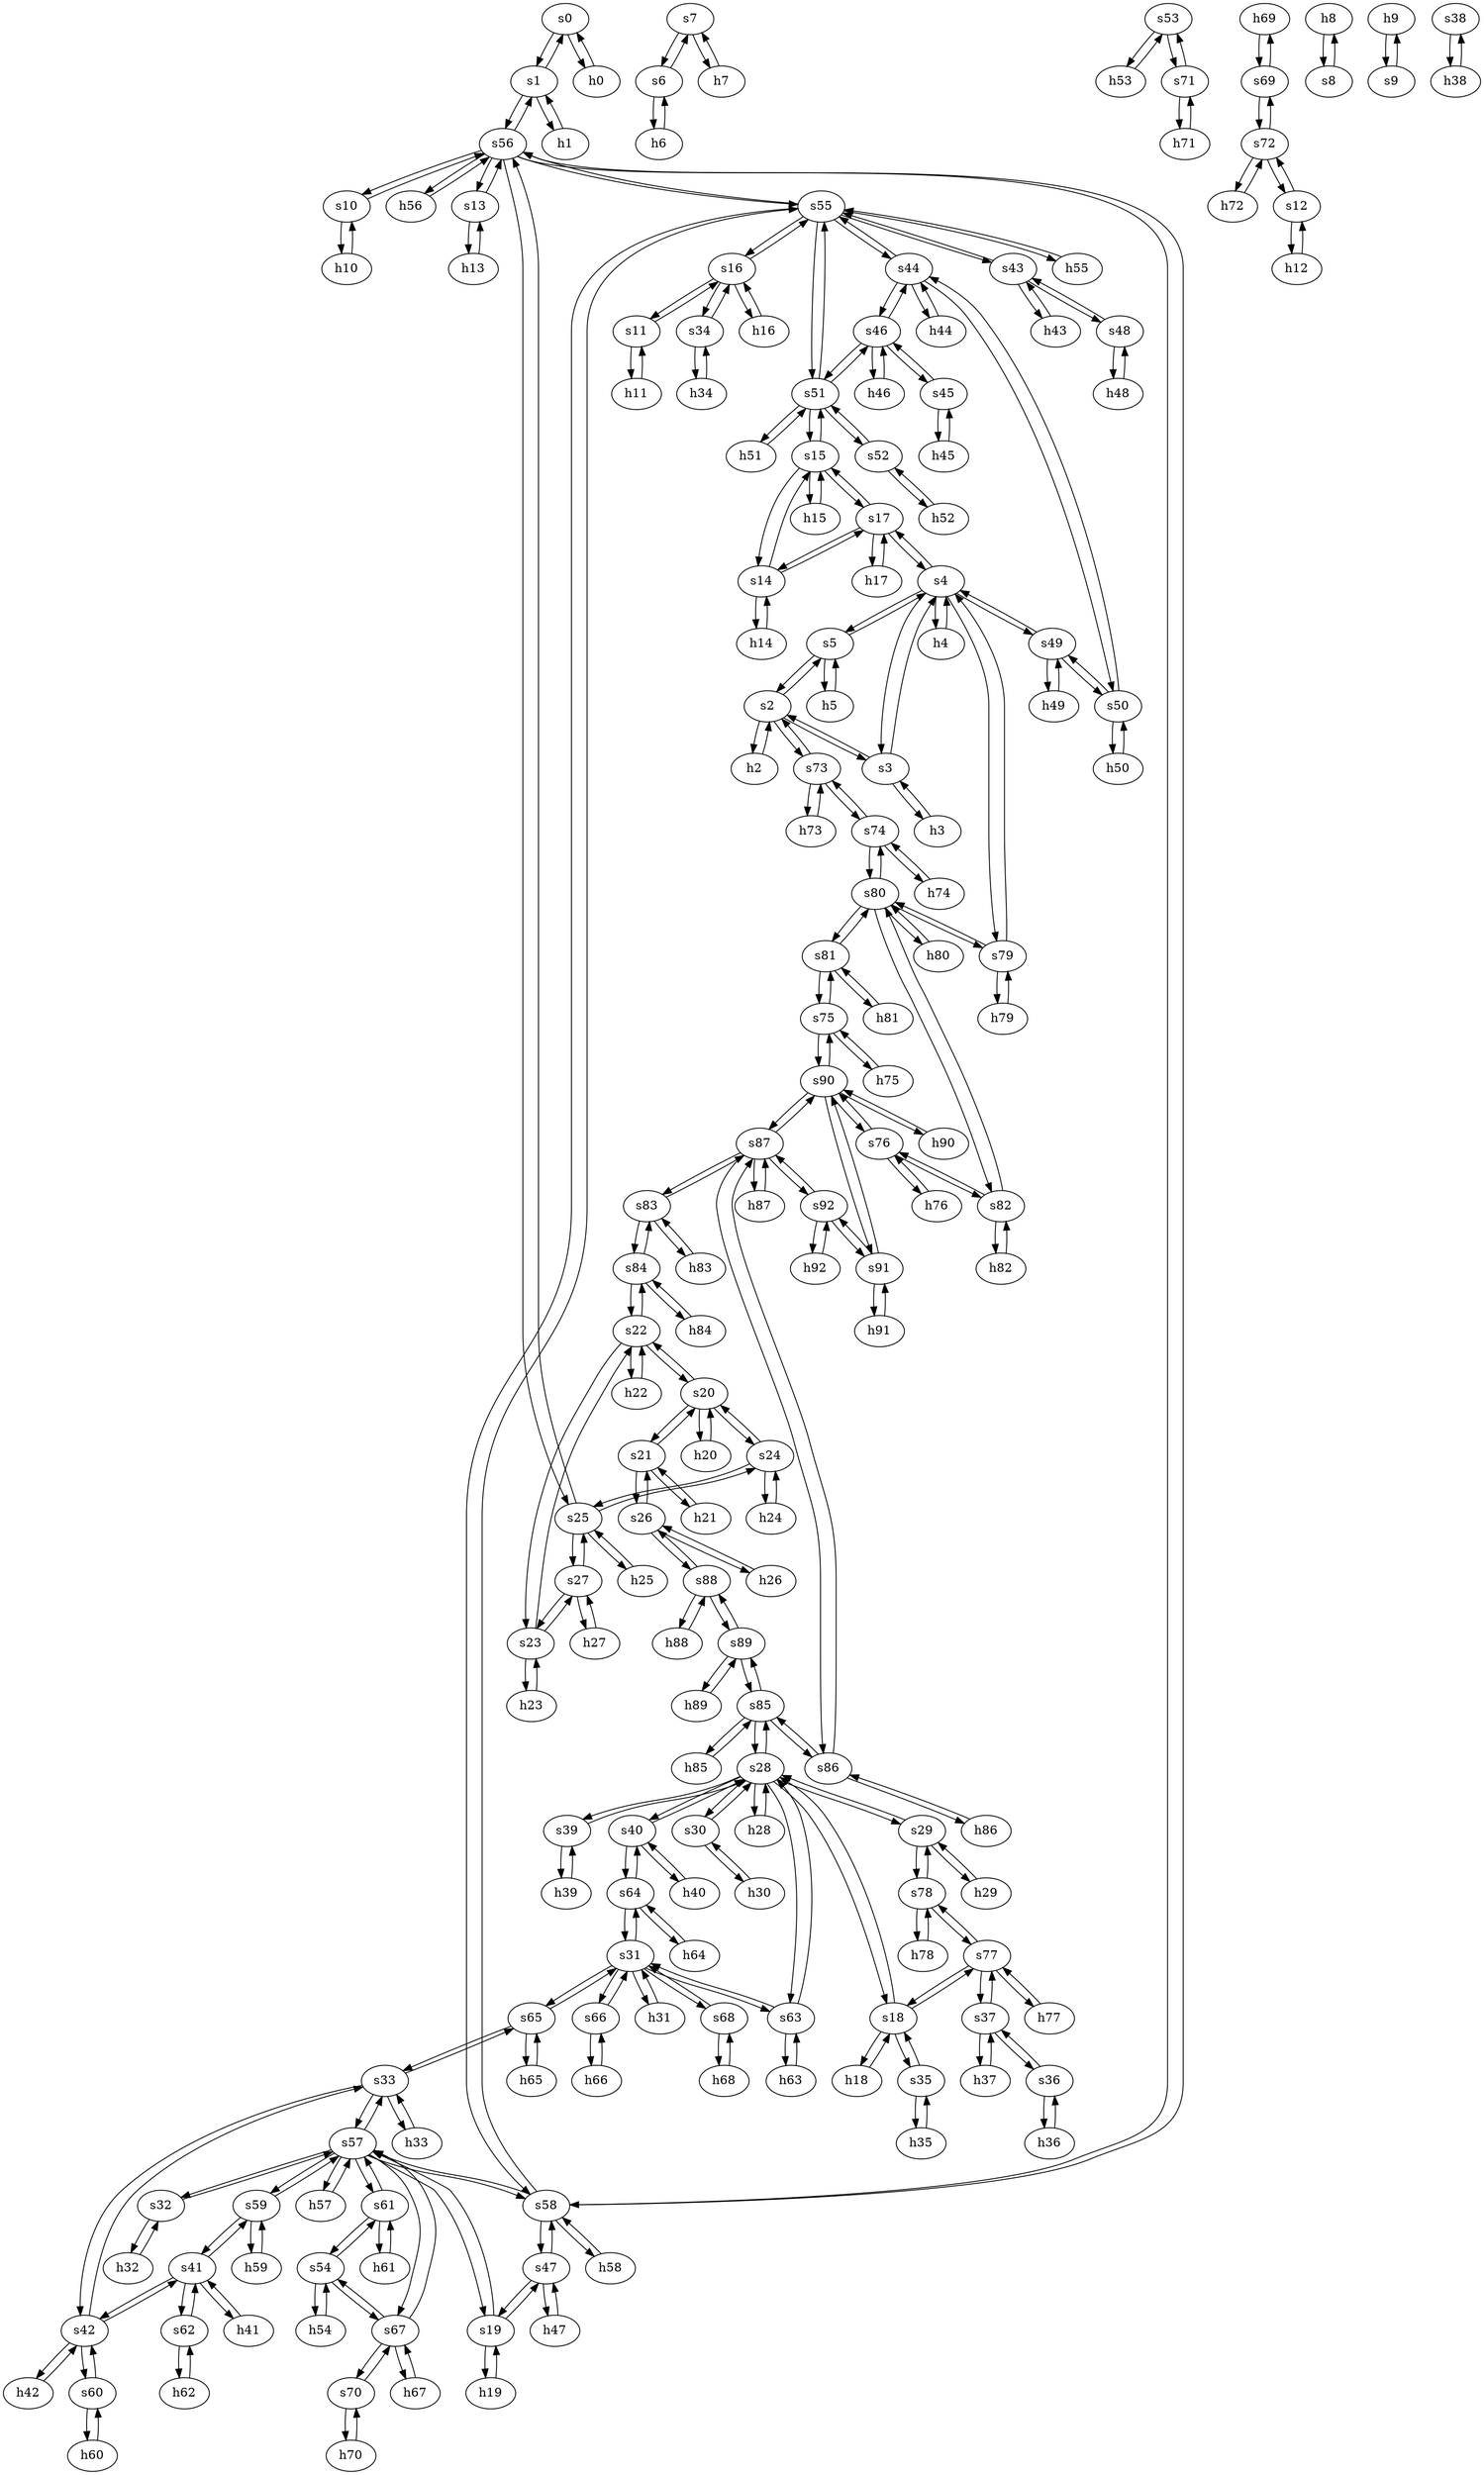 strict digraph "OTEGlobe " {
	s0	 [id=0,
		type=switch];
	s1	 [id=1,
		type=switch];
	s0 -> s1	 [capacity="1Gbps",
		cost=1,
		dst_port=2,
		src_port=2];
	h0	 [ip="111.0.0.0",
		mac="00:00:00:00:0:0",
		type=host];
	s0 -> h0	 [capacity="1Gbps",
		cost=1,
		dst_port=1,
		src_port=1];
	s7	 [id=7,
		type=switch];
	s6	 [id=6,
		type=switch];
	s7 -> s6	 [capacity="1Gbps",
		cost=1,
		dst_port=2,
		src_port=2];
	h7	 [ip="111.0.7.7",
		mac="00:00:00:00:7:7",
		type=host];
	s7 -> h7	 [capacity="1Gbps",
		cost=1,
		dst_port=1,
		src_port=1];
	h20	 [ip="111.0.20.20",
		mac="00:00:00:00:20:20",
		type=host];
	s20	 [id=20,
		type=switch];
	h20 -> s20	 [capacity="1Gbps",
		cost=1,
		dst_port=1,
		src_port=1];
	h47	 [ip="111.0.47.47",
		mac="00:00:00:00:47:47",
		type=host];
	s47	 [id=47,
		type=switch];
	h47 -> s47	 [capacity="1Gbps",
		cost=1,
		dst_port=1,
		src_port=1];
	h46	 [ip="111.0.46.46",
		mac="00:00:00:00:46:46",
		type=host];
	s46	 [id=46,
		type=switch];
	h46 -> s46	 [capacity="1Gbps",
		cost=1,
		dst_port=1,
		src_port=1];
	h45	 [ip="111.0.45.45",
		mac="00:00:00:00:45:45",
		type=host];
	s45	 [id=45,
		type=switch];
	h45 -> s45	 [capacity="1Gbps",
		cost=1,
		dst_port=1,
		src_port=1];
	h44	 [ip="111.0.44.44",
		mac="00:00:00:00:44:44",
		type=host];
	s44	 [id=44,
		type=switch];
	h44 -> s44	 [capacity="1Gbps",
		cost=1,
		dst_port=1,
		src_port=1];
	h43	 [ip="111.0.43.43",
		mac="00:00:00:00:43:43",
		type=host];
	s43	 [id=43,
		type=switch];
	h43 -> s43	 [capacity="1Gbps",
		cost=1,
		dst_port=1,
		src_port=1];
	s5	 [id=5,
		type=switch];
	h5	 [ip="111.0.5.5",
		mac="00:00:00:00:5:5",
		type=host];
	s5 -> h5	 [capacity="1Gbps",
		cost=1,
		dst_port=1,
		src_port=1];
	s2	 [id=2,
		type=switch];
	s5 -> s2	 [capacity="1Gbps",
		cost=1,
		dst_port=4,
		src_port=2];
	s4	 [id=4,
		type=switch];
	s5 -> s4	 [capacity="1Gbps",
		cost=1,
		dst_port=5,
		src_port=3];
	h41	 [ip="111.0.41.41",
		mac="00:00:00:00:41:41",
		type=host];
	s41	 [id=41,
		type=switch];
	h41 -> s41	 [capacity="1Gbps",
		cost=1,
		dst_port=1,
		src_port=1];
	h40	 [ip="111.0.40.40",
		mac="00:00:00:00:40:40",
		type=host];
	s40	 [id=40,
		type=switch];
	h40 -> s40	 [capacity="1Gbps",
		cost=1,
		dst_port=1,
		src_port=1];
	s49	 [id=49,
		type=switch];
	s4 -> s49	 [capacity="1Gbps",
		cost=1,
		dst_port=2,
		src_port=3];
	s4 -> s5	 [capacity="1Gbps",
		cost=1,
		dst_port=3,
		src_port=5];
	s17	 [id=17,
		type=switch];
	s4 -> s17	 [capacity="1Gbps",
		cost=1,
		dst_port=2,
		src_port=6];
	h4	 [ip="111.0.4.4",
		mac="00:00:00:00:4:4",
		type=host];
	s4 -> h4	 [capacity="1Gbps",
		cost=1,
		dst_port=1,
		src_port=1];
	s79	 [id=79,
		type=switch];
	s4 -> s79	 [capacity="1Gbps",
		cost=1,
		dst_port=2,
		src_port=4];
	s3	 [id=3,
		type=switch];
	s4 -> s3	 [capacity="1Gbps",
		cost=1,
		dst_port=3,
		src_port=2];
	h49	 [ip="111.0.49.49",
		mac="00:00:00:00:49:49",
		type=host];
	h49 -> s49	 [capacity="1Gbps",
		cost=1,
		dst_port=1,
		src_port=1];
	h48	 [ip="111.0.48.48",
		mac="00:00:00:00:48:48",
		type=host];
	s48	 [id=48,
		type=switch];
	h48 -> s48	 [capacity="1Gbps",
		cost=1,
		dst_port=1,
		src_port=1];
	s57	 [id=57,
		type=switch];
	s32	 [id=32,
		type=switch];
	s57 -> s32	 [capacity="1Gbps",
		cost=1,
		dst_port=2,
		src_port=3];
	s59	 [id=59,
		type=switch];
	s57 -> s59	 [capacity="1Gbps",
		cost=1,
		dst_port=3,
		src_port=7];
	h57	 [ip="111.0.57.57",
		mac="00:00:00:00:57:57",
		type=host];
	s57 -> h57	 [capacity="1Gbps",
		cost=1,
		dst_port=1,
		src_port=1];
	s33	 [id=33,
		type=switch];
	s57 -> s33	 [capacity="1Gbps",
		cost=1,
		dst_port=4,
		src_port=4];
	s61	 [id=61,
		type=switch];
	s57 -> s61	 [capacity="1Gbps",
		cost=1,
		dst_port=3,
		src_port=8];
	s67	 [id=67,
		type=switch];
	s57 -> s67	 [capacity="1Gbps",
		cost=1,
		dst_port=3,
		src_port=5];
	s19	 [id=19,
		type=switch];
	s57 -> s19	 [capacity="1Gbps",
		cost=1,
		dst_port=2,
		src_port=2];
	s58	 [id=58,
		type=switch];
	s57 -> s58	 [capacity="1Gbps",
		cost=1,
		dst_port=6,
		src_port=6];
	s56	 [id=56,
		type=switch];
	h56	 [ip="111.0.56.56",
		mac="00:00:00:00:56:56",
		type=host];
	s56 -> h56	 [capacity="1Gbps",
		cost=1,
		dst_port=1,
		src_port=1];
	s10	 [id=10,
		type=switch];
	s56 -> s10	 [capacity="1Gbps",
		cost=1,
		dst_port=2,
		src_port=3];
	s56 -> s1	 [capacity="1Gbps",
		cost=1,
		dst_port=3,
		src_port=2];
	s25	 [id=25,
		type=switch];
	s56 -> s25	 [capacity="1Gbps",
		cost=1,
		dst_port=4,
		src_port=6];
	s13	 [id=13,
		type=switch];
	s56 -> s13	 [capacity="1Gbps",
		cost=1,
		dst_port=2,
		src_port=4];
	s56 -> s58	 [capacity="1Gbps",
		cost=1,
		dst_port=5,
		src_port=8];
	s55	 [id=55,
		type=switch];
	s56 -> s55	 [capacity="1Gbps",
		cost=1,
		dst_port=6,
		src_port=7];
	h55	 [ip="111.0.55.55",
		mac="00:00:00:00:55:55",
		type=host];
	s55 -> h55	 [capacity="1Gbps",
		cost=1,
		dst_port=1,
		src_port=1];
	s16	 [id=16,
		type=switch];
	s55 -> s16	 [capacity="1Gbps",
		cost=1,
		dst_port=4,
		src_port=2];
	s55 -> s43	 [capacity="1Gbps",
		cost=1,
		dst_port=3,
		src_port=3];
	s55 -> s44	 [capacity="1Gbps",
		cost=1,
		dst_port=4,
		src_port=4];
	s55 -> s56	 [capacity="1Gbps",
		cost=1,
		dst_port=7,
		src_port=6];
	s55 -> s58	 [capacity="1Gbps",
		cost=1,
		dst_port=4,
		src_port=7];
	s51	 [id=51,
		type=switch];
	s55 -> s51	 [capacity="1Gbps",
		cost=1,
		dst_port=4,
		src_port=5];
	s54	 [id=54,
		type=switch];
	s54 -> s61	 [capacity="1Gbps",
		cost=1,
		dst_port=2,
		src_port=3];
	s54 -> s67	 [capacity="1Gbps",
		cost=1,
		dst_port=2,
		src_port=2];
	h54	 [ip="111.0.54.54",
		mac="00:00:00:00:54:54",
		type=host];
	s54 -> h54	 [capacity="1Gbps",
		cost=1,
		dst_port=1,
		src_port=1];
	s53	 [id=53,
		type=switch];
	h53	 [ip="111.0.53.53",
		mac="00:00:00:00:53:53",
		type=host];
	s53 -> h53	 [capacity="1Gbps",
		cost=1,
		dst_port=1,
		src_port=1];
	s71	 [id=71,
		type=switch];
	s53 -> s71	 [capacity="1Gbps",
		cost=1,
		dst_port=2,
		src_port=2];
	s52	 [id=52,
		type=switch];
	h52	 [ip="111.0.52.52",
		mac="00:00:00:00:52:52",
		type=host];
	s52 -> h52	 [capacity="1Gbps",
		cost=1,
		dst_port=1,
		src_port=1];
	s52 -> s51	 [capacity="1Gbps",
		cost=1,
		dst_port=5,
		src_port=2];
	h51	 [ip="111.0.51.51",
		mac="00:00:00:00:51:51",
		type=host];
	s51 -> h51	 [capacity="1Gbps",
		cost=1,
		dst_port=1,
		src_port=1];
	s51 -> s52	 [capacity="1Gbps",
		cost=1,
		dst_port=2,
		src_port=5];
	s51 -> s46	 [capacity="1Gbps",
		cost=1,
		dst_port=4,
		src_port=3];
	s15	 [id=15,
		type=switch];
	s51 -> s15	 [capacity="1Gbps",
		cost=1,
		dst_port=4,
		src_port=2];
	s51 -> s55	 [capacity="1Gbps",
		cost=1,
		dst_port=5,
		src_port=4];
	s50	 [id=50,
		type=switch];
	s50 -> s49	 [capacity="1Gbps",
		cost=1,
		dst_port=3,
		src_port=3];
	s50 -> s44	 [capacity="1Gbps",
		cost=1,
		dst_port=2,
		src_port=2];
	h50	 [ip="111.0.50.50",
		mac="00:00:00:00:50:50",
		type=host];
	s50 -> h50	 [capacity="1Gbps",
		cost=1,
		dst_port=1,
		src_port=1];
	s59 -> s41	 [capacity="1Gbps",
		cost=1,
		dst_port=3,
		src_port=2];
	s59 -> s57	 [capacity="1Gbps",
		cost=1,
		dst_port=7,
		src_port=3];
	h59	 [ip="111.0.59.59",
		mac="00:00:00:00:59:59",
		type=host];
	s59 -> h59	 [capacity="1Gbps",
		cost=1,
		dst_port=1,
		src_port=1];
	h58	 [ip="111.0.58.58",
		mac="00:00:00:00:58:58",
		type=host];
	s58 -> h58	 [capacity="1Gbps",
		cost=1,
		dst_port=1,
		src_port=1];
	s58 -> s47	 [capacity="1Gbps",
		cost=1,
		dst_port=5,
		src_port=3];
	s58 -> s57	 [capacity="1Gbps",
		cost=1,
		dst_port=6,
		src_port=6];
	s58 -> s56	 [capacity="1Gbps",
		cost=1,
		dst_port=8,
		src_port=5];
	s58 -> s55	 [capacity="1Gbps",
		cost=1,
		dst_port=7,
		src_port=4];
	h54 -> s54	 [capacity="1Gbps",
		cost=1,
		dst_port=1,
		src_port=1];
	h55 -> s55	 [capacity="1Gbps",
		cost=1,
		dst_port=1,
		src_port=1];
	h56 -> s56	 [capacity="1Gbps",
		cost=1,
		dst_port=1,
		src_port=1];
	h57 -> s57	 [capacity="1Gbps",
		cost=1,
		dst_port=1,
		src_port=1];
	h50 -> s50	 [capacity="1Gbps",
		cost=1,
		dst_port=1,
		src_port=1];
	h51 -> s51	 [capacity="1Gbps",
		cost=1,
		dst_port=1,
		src_port=1];
	h52 -> s52	 [capacity="1Gbps",
		cost=1,
		dst_port=1,
		src_port=1];
	h53 -> s53	 [capacity="1Gbps",
		cost=1,
		dst_port=1,
		src_port=1];
	h58 -> s58	 [capacity="1Gbps",
		cost=1,
		dst_port=1,
		src_port=1];
	h59 -> s59	 [capacity="1Gbps",
		cost=1,
		dst_port=1,
		src_port=1];
	s44 -> h44	 [capacity="1Gbps",
		cost=1,
		dst_port=1,
		src_port=1];
	s44 -> s50	 [capacity="1Gbps",
		cost=1,
		dst_port=2,
		src_port=2];
	s44 -> s46	 [capacity="1Gbps",
		cost=1,
		dst_port=2,
		src_port=3];
	s44 -> s55	 [capacity="1Gbps",
		cost=1,
		dst_port=4,
		src_port=4];
	h24	 [ip="111.0.24.24",
		mac="00:00:00:00:24:24",
		type=host];
	s24	 [id=24,
		type=switch];
	h24 -> s24	 [capacity="1Gbps",
		cost=1,
		dst_port=1,
		src_port=1];
	s46 -> s45	 [capacity="1Gbps",
		cost=1,
		dst_port=2,
		src_port=3];
	s46 -> h46	 [capacity="1Gbps",
		cost=1,
		dst_port=1,
		src_port=1];
	s46 -> s44	 [capacity="1Gbps",
		cost=1,
		dst_port=3,
		src_port=2];
	s46 -> s51	 [capacity="1Gbps",
		cost=1,
		dst_port=3,
		src_port=4];
	s47 -> h47	 [capacity="1Gbps",
		cost=1,
		dst_port=1,
		src_port=1];
	s47 -> s19	 [capacity="1Gbps",
		cost=1,
		dst_port=4,
		src_port=3];
	s47 -> s58	 [capacity="1Gbps",
		cost=1,
		dst_port=3,
		src_port=5];
	s40 -> h40	 [capacity="1Gbps",
		cost=1,
		dst_port=1,
		src_port=1];
	s28	 [id=28,
		type=switch];
	s40 -> s28	 [capacity="1Gbps",
		cost=1,
		dst_port=4,
		src_port=2];
	s64	 [id=64,
		type=switch];
	s40 -> s64	 [capacity="1Gbps",
		cost=1,
		dst_port=3,
		src_port=3];
	s42	 [id=42,
		type=switch];
	s41 -> s42	 [capacity="1Gbps",
		cost=1,
		dst_port=3,
		src_port=2];
	s41 -> s59	 [capacity="1Gbps",
		cost=1,
		dst_port=2,
		src_port=3];
	s62	 [id=62,
		type=switch];
	s41 -> s62	 [capacity="1Gbps",
		cost=1,
		dst_port=2,
		src_port=4];
	s41 -> h41	 [capacity="1Gbps",
		cost=1,
		dst_port=1,
		src_port=1];
	s60	 [id=60,
		type=switch];
	s42 -> s60	 [capacity="1Gbps",
		cost=1,
		dst_port=2,
		src_port=4];
	s42 -> s41	 [capacity="1Gbps",
		cost=1,
		dst_port=2,
		src_port=3];
	s42 -> s33	 [capacity="1Gbps",
		cost=1,
		dst_port=3,
		src_port=2];
	h42	 [ip="111.0.42.42",
		mac="00:00:00:00:42:42",
		type=host];
	s42 -> h42	 [capacity="1Gbps",
		cost=1,
		dst_port=1,
		src_port=1];
	s43 -> h43	 [capacity="1Gbps",
		cost=1,
		dst_port=1,
		src_port=1];
	s43 -> s48	 [capacity="1Gbps",
		cost=1,
		dst_port=2,
		src_port=2];
	s43 -> s55	 [capacity="1Gbps",
		cost=1,
		dst_port=3,
		src_port=3];
	s48 -> s43	 [capacity="1Gbps",
		cost=1,
		dst_port=2,
		src_port=2];
	s48 -> h48	 [capacity="1Gbps",
		cost=1,
		dst_port=1,
		src_port=1];
	s49 -> s50	 [capacity="1Gbps",
		cost=1,
		dst_port=3,
		src_port=3];
	s49 -> h49	 [capacity="1Gbps",
		cost=1,
		dst_port=1,
		src_port=1];
	s49 -> s4	 [capacity="1Gbps",
		cost=1,
		dst_port=3,
		src_port=2];
	h42 -> s42	 [capacity="1Gbps",
		cost=1,
		dst_port=1,
		src_port=1];
	h69	 [ip="111.0.69.69",
		mac="00:00:00:00:69:69",
		type=host];
	s69	 [id=69,
		type=switch];
	h69 -> s69	 [capacity="1Gbps",
		cost=1,
		dst_port=1,
		src_port=1];
	h68	 [ip="111.0.68.68",
		mac="00:00:00:00:68:68",
		type=host];
	s68	 [id=68,
		type=switch];
	h68 -> s68	 [capacity="1Gbps",
		cost=1,
		dst_port=1,
		src_port=1];
	h61	 [ip="111.0.61.61",
		mac="00:00:00:00:61:61",
		type=host];
	h61 -> s61	 [capacity="1Gbps",
		cost=1,
		dst_port=1,
		src_port=1];
	h60	 [ip="111.0.60.60",
		mac="00:00:00:00:60:60",
		type=host];
	h60 -> s60	 [capacity="1Gbps",
		cost=1,
		dst_port=1,
		src_port=1];
	h63	 [ip="111.0.63.63",
		mac="00:00:00:00:63:63",
		type=host];
	s63	 [id=63,
		type=switch];
	h63 -> s63	 [capacity="1Gbps",
		cost=1,
		dst_port=1,
		src_port=1];
	h62	 [ip="111.0.62.62",
		mac="00:00:00:00:62:62",
		type=host];
	h62 -> s62	 [capacity="1Gbps",
		cost=1,
		dst_port=1,
		src_port=1];
	h65	 [ip="111.0.65.65",
		mac="00:00:00:00:65:65",
		type=host];
	s65	 [id=65,
		type=switch];
	h65 -> s65	 [capacity="1Gbps",
		cost=1,
		dst_port=1,
		src_port=1];
	h64	 [ip="111.0.64.64",
		mac="00:00:00:00:64:64",
		type=host];
	h64 -> s64	 [capacity="1Gbps",
		cost=1,
		dst_port=1,
		src_port=1];
	h67	 [ip="111.0.67.67",
		mac="00:00:00:00:67:67",
		type=host];
	h67 -> s67	 [capacity="1Gbps",
		cost=1,
		dst_port=1,
		src_port=1];
	h66	 [ip="111.0.66.66",
		mac="00:00:00:00:66:66",
		type=host];
	s66	 [id=66,
		type=switch];
	h66 -> s66	 [capacity="1Gbps",
		cost=1,
		dst_port=1,
		src_port=1];
	s45 -> h45	 [capacity="1Gbps",
		cost=1,
		dst_port=1,
		src_port=1];
	s45 -> s46	 [capacity="1Gbps",
		cost=1,
		dst_port=3,
		src_port=2];
	h79	 [ip="111.0.79.79",
		mac="00:00:00:00:79:79",
		type=host];
	s79 -> h79	 [capacity="1Gbps",
		cost=1,
		dst_port=1,
		src_port=1];
	s80	 [id=80,
		type=switch];
	s79 -> s80	 [capacity="1Gbps",
		cost=1,
		dst_port=3,
		src_port=3];
	s79 -> s4	 [capacity="1Gbps",
		cost=1,
		dst_port=4,
		src_port=2];
	s78	 [id=78,
		type=switch];
	s29	 [id=29,
		type=switch];
	s78 -> s29	 [capacity="1Gbps",
		cost=1,
		dst_port=3,
		src_port=2];
	h78	 [ip="111.0.78.78",
		mac="00:00:00:00:78:78",
		type=host];
	s78 -> h78	 [capacity="1Gbps",
		cost=1,
		dst_port=1,
		src_port=1];
	s77	 [id=77,
		type=switch];
	s78 -> s77	 [capacity="1Gbps",
		cost=1,
		dst_port=4,
		src_port=3];
	h71	 [ip="111.0.71.71",
		mac="00:00:00:00:71:71",
		type=host];
	s71 -> h71	 [capacity="1Gbps",
		cost=1,
		dst_port=1,
		src_port=1];
	s71 -> s53	 [capacity="1Gbps",
		cost=1,
		dst_port=2,
		src_port=2];
	s70	 [id=70,
		type=switch];
	s70 -> s67	 [capacity="1Gbps",
		cost=1,
		dst_port=4,
		src_port=2];
	h70	 [ip="111.0.70.70",
		mac="00:00:00:00:70:70",
		type=host];
	s70 -> h70	 [capacity="1Gbps",
		cost=1,
		dst_port=1,
		src_port=1];
	s73	 [id=73,
		type=switch];
	h73	 [ip="111.0.73.73",
		mac="00:00:00:00:73:73",
		type=host];
	s73 -> h73	 [capacity="1Gbps",
		cost=1,
		dst_port=1,
		src_port=1];
	s73 -> s2	 [capacity="1Gbps",
		cost=1,
		dst_port=2,
		src_port=2];
	s74	 [id=74,
		type=switch];
	s73 -> s74	 [capacity="1Gbps",
		cost=1,
		dst_port=2,
		src_port=3];
	s72	 [id=72,
		type=switch];
	s72 -> s69	 [capacity="1Gbps",
		cost=1,
		dst_port=2,
		src_port=3];
	h72	 [ip="111.0.72.72",
		mac="00:00:00:00:72:72",
		type=host];
	s72 -> h72	 [capacity="1Gbps",
		cost=1,
		dst_port=1,
		src_port=1];
	s12	 [id=12,
		type=switch];
	s72 -> s12	 [capacity="1Gbps",
		cost=1,
		dst_port=2,
		src_port=2];
	s75	 [id=75,
		type=switch];
	s81	 [id=81,
		type=switch];
	s75 -> s81	 [capacity="1Gbps",
		cost=1,
		dst_port=2,
		src_port=2];
	s90	 [id=90,
		type=switch];
	s75 -> s90	 [capacity="1Gbps",
		cost=1,
		dst_port=2,
		src_port=3];
	h75	 [ip="111.0.75.75",
		mac="00:00:00:00:75:75",
		type=host];
	s75 -> h75	 [capacity="1Gbps",
		cost=1,
		dst_port=1,
		src_port=1];
	s74 -> s80	 [capacity="1Gbps",
		cost=1,
		dst_port=2,
		src_port=3];
	s74 -> s73	 [capacity="1Gbps",
		cost=1,
		dst_port=3,
		src_port=2];
	h74	 [ip="111.0.74.74",
		mac="00:00:00:00:74:74",
		type=host];
	s74 -> h74	 [capacity="1Gbps",
		cost=1,
		dst_port=1,
		src_port=1];
	s77 -> s78	 [capacity="1Gbps",
		cost=1,
		dst_port=3,
		src_port=4];
	s37	 [id=37,
		type=switch];
	s77 -> s37	 [capacity="1Gbps",
		cost=1,
		dst_port=3,
		src_port=3];
	s18	 [id=18,
		type=switch];
	s77 -> s18	 [capacity="1Gbps",
		cost=1,
		dst_port=4,
		src_port=2];
	h77	 [ip="111.0.77.77",
		mac="00:00:00:00:77:77",
		type=host];
	s77 -> h77	 [capacity="1Gbps",
		cost=1,
		dst_port=1,
		src_port=1];
	s76	 [id=76,
		type=switch];
	s76 -> s90	 [capacity="1Gbps",
		cost=1,
		dst_port=3,
		src_port=2];
	h76	 [ip="111.0.76.76",
		mac="00:00:00:00:76:76",
		type=host];
	s76 -> h76	 [capacity="1Gbps",
		cost=1,
		dst_port=1,
		src_port=1];
	s82	 [id=82,
		type=switch];
	s76 -> s82	 [capacity="1Gbps",
		cost=1,
		dst_port=2,
		src_port=3];
	h19	 [ip="111.0.19.19",
		mac="00:00:00:00:19:19",
		type=host];
	s19 -> h19	 [capacity="1Gbps",
		cost=1,
		dst_port=1,
		src_port=1];
	s19 -> s47	 [capacity="1Gbps",
		cost=1,
		dst_port=3,
		src_port=4];
	s19 -> s57	 [capacity="1Gbps",
		cost=1,
		dst_port=2,
		src_port=2];
	s35	 [id=35,
		type=switch];
	s18 -> s35	 [capacity="1Gbps",
		cost=1,
		dst_port=2,
		src_port=2];
	s18 -> s28	 [capacity="1Gbps",
		cost=1,
		dst_port=2,
		src_port=3];
	h18	 [ip="111.0.18.18",
		mac="00:00:00:00:18:18",
		type=host];
	s18 -> h18	 [capacity="1Gbps",
		cost=1,
		dst_port=1,
		src_port=1];
	s18 -> s77	 [capacity="1Gbps",
		cost=1,
		dst_port=2,
		src_port=4];
	h13	 [ip="111.0.13.13",
		mac="00:00:00:00:13:13",
		type=host];
	s13 -> h13	 [capacity="1Gbps",
		cost=1,
		dst_port=1,
		src_port=1];
	s13 -> s56	 [capacity="1Gbps",
		cost=1,
		dst_port=4,
		src_port=2];
	s12 -> s72	 [capacity="1Gbps",
		cost=1,
		dst_port=2,
		src_port=2];
	h12	 [ip="111.0.12.12",
		mac="00:00:00:00:12:12",
		type=host];
	s12 -> h12	 [capacity="1Gbps",
		cost=1,
		dst_port=1,
		src_port=1];
	s11	 [id=11,
		type=switch];
	h11	 [ip="111.0.11.11",
		mac="00:00:00:00:11:11",
		type=host];
	s11 -> h11	 [capacity="1Gbps",
		cost=1,
		dst_port=1,
		src_port=1];
	s11 -> s16	 [capacity="1Gbps",
		cost=1,
		dst_port=2,
		src_port=2];
	s10 -> s56	 [capacity="1Gbps",
		cost=1,
		dst_port=3,
		src_port=2];
	h10	 [ip="111.0.10.10",
		mac="00:00:00:00:10:10",
		type=host];
	s10 -> h10	 [capacity="1Gbps",
		cost=1,
		dst_port=1,
		src_port=1];
	h17	 [ip="111.0.17.17",
		mac="00:00:00:00:17:17",
		type=host];
	s17 -> h17	 [capacity="1Gbps",
		cost=1,
		dst_port=1,
		src_port=1];
	s14	 [id=14,
		type=switch];
	s17 -> s14	 [capacity="1Gbps",
		cost=1,
		dst_port=2,
		src_port=3];
	s17 -> s4	 [capacity="1Gbps",
		cost=1,
		dst_port=6,
		src_port=2];
	s17 -> s15	 [capacity="1Gbps",
		cost=1,
		dst_port=3,
		src_port=4];
	s34	 [id=34,
		type=switch];
	s16 -> s34	 [capacity="1Gbps",
		cost=1,
		dst_port=2,
		src_port=3];
	s16 -> s11	 [capacity="1Gbps",
		cost=1,
		dst_port=2,
		src_port=2];
	h16	 [ip="111.0.16.16",
		mac="00:00:00:00:16:16",
		type=host];
	s16 -> h16	 [capacity="1Gbps",
		cost=1,
		dst_port=1,
		src_port=1];
	s16 -> s55	 [capacity="1Gbps",
		cost=1,
		dst_port=2,
		src_port=4];
	h15	 [ip="111.0.15.15",
		mac="00:00:00:00:15:15",
		type=host];
	s15 -> h15	 [capacity="1Gbps",
		cost=1,
		dst_port=1,
		src_port=1];
	s15 -> s17	 [capacity="1Gbps",
		cost=1,
		dst_port=4,
		src_port=3];
	s15 -> s14	 [capacity="1Gbps",
		cost=1,
		dst_port=3,
		src_port=2];
	s15 -> s51	 [capacity="1Gbps",
		cost=1,
		dst_port=2,
		src_port=4];
	s14 -> s17	 [capacity="1Gbps",
		cost=1,
		dst_port=3,
		src_port=2];
	h14	 [ip="111.0.14.14",
		mac="00:00:00:00:14:14",
		type=host];
	s14 -> h14	 [capacity="1Gbps",
		cost=1,
		dst_port=1,
		src_port=1];
	s14 -> s15	 [capacity="1Gbps",
		cost=1,
		dst_port=2,
		src_port=3];
	s92	 [id=92,
		type=switch];
	s87	 [id=87,
		type=switch];
	s92 -> s87	 [capacity="1Gbps",
		cost=1,
		dst_port=5,
		src_port=2];
	s91	 [id=91,
		type=switch];
	s92 -> s91	 [capacity="1Gbps",
		cost=1,
		dst_port=3,
		src_port=3];
	h92	 [ip="111.0.92.92",
		mac="00:00:00:00:92:92",
		type=host];
	s92 -> h92	 [capacity="1Gbps",
		cost=1,
		dst_port=1,
		src_port=1];
	s91 -> s90	 [capacity="1Gbps",
		cost=1,
		dst_port=5,
		src_port=2];
	h91	 [ip="111.0.91.91",
		mac="00:00:00:00:91:91",
		type=host];
	s91 -> h91	 [capacity="1Gbps",
		cost=1,
		dst_port=1,
		src_port=1];
	s91 -> s92	 [capacity="1Gbps",
		cost=1,
		dst_port=3,
		src_port=3];
	h90	 [ip="111.0.90.90",
		mac="00:00:00:00:90:90",
		type=host];
	s90 -> h90	 [capacity="1Gbps",
		cost=1,
		dst_port=1,
		src_port=1];
	s90 -> s76	 [capacity="1Gbps",
		cost=1,
		dst_port=2,
		src_port=3];
	s90 -> s87	 [capacity="1Gbps",
		cost=1,
		dst_port=4,
		src_port=4];
	s90 -> s91	 [capacity="1Gbps",
		cost=1,
		dst_port=2,
		src_port=5];
	s90 -> s75	 [capacity="1Gbps",
		cost=1,
		dst_port=3,
		src_port=2];
	h78 -> s78	 [capacity="1Gbps",
		cost=1,
		dst_port=1,
		src_port=1];
	h79 -> s79	 [capacity="1Gbps",
		cost=1,
		dst_port=1,
		src_port=1];
	h76 -> s76	 [capacity="1Gbps",
		cost=1,
		dst_port=1,
		src_port=1];
	h77 -> s77	 [capacity="1Gbps",
		cost=1,
		dst_port=1,
		src_port=1];
	h74 -> s74	 [capacity="1Gbps",
		cost=1,
		dst_port=1,
		src_port=1];
	h75 -> s75	 [capacity="1Gbps",
		cost=1,
		dst_port=1,
		src_port=1];
	h72 -> s72	 [capacity="1Gbps",
		cost=1,
		dst_port=1,
		src_port=1];
	h73 -> s73	 [capacity="1Gbps",
		cost=1,
		dst_port=1,
		src_port=1];
	h70 -> s70	 [capacity="1Gbps",
		cost=1,
		dst_port=1,
		src_port=1];
	h71 -> s71	 [capacity="1Gbps",
		cost=1,
		dst_port=1,
		src_port=1];
	s31	 [id=31,
		type=switch];
	s68 -> s31	 [capacity="1Gbps",
		cost=1,
		dst_port=5,
		src_port=2];
	s68 -> h68	 [capacity="1Gbps",
		cost=1,
		dst_port=1,
		src_port=1];
	s69 -> s72	 [capacity="1Gbps",
		cost=1,
		dst_port=3,
		src_port=2];
	s69 -> h69	 [capacity="1Gbps",
		cost=1,
		dst_port=1,
		src_port=1];
	s66 -> s31	 [capacity="1Gbps",
		cost=1,
		dst_port=4,
		src_port=2];
	s66 -> h66	 [capacity="1Gbps",
		cost=1,
		dst_port=1,
		src_port=1];
	s67 -> s57	 [capacity="1Gbps",
		cost=1,
		dst_port=5,
		src_port=3];
	s67 -> h67	 [capacity="1Gbps",
		cost=1,
		dst_port=1,
		src_port=1];
	s67 -> s70	 [capacity="1Gbps",
		cost=1,
		dst_port=2,
		src_port=4];
	s67 -> s54	 [capacity="1Gbps",
		cost=1,
		dst_port=2,
		src_port=2];
	s64 -> s31	 [capacity="1Gbps",
		cost=1,
		dst_port=2,
		src_port=2];
	s64 -> s40	 [capacity="1Gbps",
		cost=1,
		dst_port=3,
		src_port=3];
	s64 -> h64	 [capacity="1Gbps",
		cost=1,
		dst_port=1,
		src_port=1];
	s65 -> s31	 [capacity="1Gbps",
		cost=1,
		dst_port=3,
		src_port=2];
	s65 -> s33	 [capacity="1Gbps",
		cost=1,
		dst_port=2,
		src_port=3];
	s65 -> h65	 [capacity="1Gbps",
		cost=1,
		dst_port=1,
		src_port=1];
	s62 -> h62	 [capacity="1Gbps",
		cost=1,
		dst_port=1,
		src_port=1];
	s62 -> s41	 [capacity="1Gbps",
		cost=1,
		dst_port=4,
		src_port=2];
	s63 -> s31	 [capacity="1Gbps",
		cost=1,
		dst_port=6,
		src_port=3];
	s63 -> s28	 [capacity="1Gbps",
		cost=1,
		dst_port=8,
		src_port=2];
	s63 -> h63	 [capacity="1Gbps",
		cost=1,
		dst_port=1,
		src_port=1];
	s60 -> s42	 [capacity="1Gbps",
		cost=1,
		dst_port=4,
		src_port=2];
	s60 -> h60	 [capacity="1Gbps",
		cost=1,
		dst_port=1,
		src_port=1];
	s61 -> s57	 [capacity="1Gbps",
		cost=1,
		dst_port=8,
		src_port=3];
	s61 -> h61	 [capacity="1Gbps",
		cost=1,
		dst_port=1,
		src_port=1];
	s61 -> s54	 [capacity="1Gbps",
		cost=1,
		dst_port=3,
		src_port=2];
	h8	 [ip="111.0.8.8",
		mac="00:00:00:00:8:8",
		type=host];
	s8	 [id=8,
		type=switch];
	h8 -> s8	 [capacity="1Gbps",
		cost=1,
		dst_port=1,
		src_port=1];
	h9	 [ip="111.0.9.9",
		mac="00:00:00:00:9:9",
		type=host];
	s9	 [id=9,
		type=switch];
	h9 -> s9	 [capacity="1Gbps",
		cost=1,
		dst_port=1,
		src_port=1];
	h2	 [ip="111.0.2.2",
		mac="00:00:00:00:2:2",
		type=host];
	h2 -> s2	 [capacity="1Gbps",
		cost=1,
		dst_port=1,
		src_port=1];
	h3	 [ip="111.0.3.3",
		mac="00:00:00:00:3:3",
		type=host];
	h3 -> s3	 [capacity="1Gbps",
		cost=1,
		dst_port=1,
		src_port=1];
	h0 -> s0	 [capacity="1Gbps",
		cost=1,
		dst_port=1,
		src_port=1];
	h1	 [ip="111.0.1.1",
		mac="00:00:00:00:1:1",
		type=host];
	h1 -> s1	 [capacity="1Gbps",
		cost=1,
		dst_port=1,
		src_port=1];
	h6	 [ip="111.0.6.6",
		mac="00:00:00:00:6:6",
		type=host];
	h6 -> s6	 [capacity="1Gbps",
		cost=1,
		dst_port=1,
		src_port=1];
	h7 -> s7	 [capacity="1Gbps",
		cost=1,
		dst_port=1,
		src_port=1];
	h4 -> s4	 [capacity="1Gbps",
		cost=1,
		dst_port=1,
		src_port=1];
	h5 -> s5	 [capacity="1Gbps",
		cost=1,
		dst_port=1,
		src_port=1];
	s80 -> s81	 [capacity="1Gbps",
		cost=1,
		dst_port=3,
		src_port=4];
	s80 -> s79	 [capacity="1Gbps",
		cost=1,
		dst_port=3,
		src_port=3];
	s80 -> s74	 [capacity="1Gbps",
		cost=1,
		dst_port=3,
		src_port=2];
	h80	 [ip="111.0.80.80",
		mac="00:00:00:00:80:80",
		type=host];
	s80 -> h80	 [capacity="1Gbps",
		cost=1,
		dst_port=1,
		src_port=1];
	s80 -> s82	 [capacity="1Gbps",
		cost=1,
		dst_port=3,
		src_port=5];
	s81 -> s75	 [capacity="1Gbps",
		cost=1,
		dst_port=2,
		src_port=2];
	s81 -> s80	 [capacity="1Gbps",
		cost=1,
		dst_port=4,
		src_port=3];
	h81	 [ip="111.0.81.81",
		mac="00:00:00:00:81:81",
		type=host];
	s81 -> h81	 [capacity="1Gbps",
		cost=1,
		dst_port=1,
		src_port=1];
	s82 -> s76	 [capacity="1Gbps",
		cost=1,
		dst_port=3,
		src_port=2];
	s82 -> s80	 [capacity="1Gbps",
		cost=1,
		dst_port=5,
		src_port=3];
	h82	 [ip="111.0.82.82",
		mac="00:00:00:00:82:82",
		type=host];
	s82 -> h82	 [capacity="1Gbps",
		cost=1,
		dst_port=1,
		src_port=1];
	s83	 [id=83,
		type=switch];
	s83 -> s87	 [capacity="1Gbps",
		cost=1,
		dst_port=2,
		src_port=3];
	s84	 [id=84,
		type=switch];
	s83 -> s84	 [capacity="1Gbps",
		cost=1,
		dst_port=3,
		src_port=2];
	h83	 [ip="111.0.83.83",
		mac="00:00:00:00:83:83",
		type=host];
	s83 -> h83	 [capacity="1Gbps",
		cost=1,
		dst_port=1,
		src_port=1];
	s22	 [id=22,
		type=switch];
	s84 -> s22	 [capacity="1Gbps",
		cost=1,
		dst_port=3,
		src_port=2];
	s84 -> s83	 [capacity="1Gbps",
		cost=1,
		dst_port=2,
		src_port=3];
	h84	 [ip="111.0.84.84",
		mac="00:00:00:00:84:84",
		type=host];
	s84 -> h84	 [capacity="1Gbps",
		cost=1,
		dst_port=1,
		src_port=1];
	s85	 [id=85,
		type=switch];
	s89	 [id=89,
		type=switch];
	s85 -> s89	 [capacity="1Gbps",
		cost=1,
		dst_port=2,
		src_port=3];
	s85 -> s28	 [capacity="1Gbps",
		cost=1,
		dst_port=5,
		src_port=2];
	h85	 [ip="111.0.85.85",
		mac="00:00:00:00:85:85",
		type=host];
	s85 -> h85	 [capacity="1Gbps",
		cost=1,
		dst_port=1,
		src_port=1];
	s86	 [id=86,
		type=switch];
	s85 -> s86	 [capacity="1Gbps",
		cost=1,
		dst_port=2,
		src_port=4];
	s86 -> s87	 [capacity="1Gbps",
		cost=1,
		dst_port=3,
		src_port=3];
	h86	 [ip="111.0.86.86",
		mac="00:00:00:00:86:86",
		type=host];
	s86 -> h86	 [capacity="1Gbps",
		cost=1,
		dst_port=1,
		src_port=1];
	s86 -> s85	 [capacity="1Gbps",
		cost=1,
		dst_port=4,
		src_port=2];
	s87 -> s90	 [capacity="1Gbps",
		cost=1,
		dst_port=4,
		src_port=4];
	s87 -> s83	 [capacity="1Gbps",
		cost=1,
		dst_port=3,
		src_port=2];
	s87 -> s92	 [capacity="1Gbps",
		cost=1,
		dst_port=2,
		src_port=5];
	s87 -> s86	 [capacity="1Gbps",
		cost=1,
		dst_port=3,
		src_port=3];
	h87	 [ip="111.0.87.87",
		mac="00:00:00:00:87:87",
		type=host];
	s87 -> h87	 [capacity="1Gbps",
		cost=1,
		dst_port=1,
		src_port=1];
	s88	 [id=88,
		type=switch];
	s88 -> s89	 [capacity="1Gbps",
		cost=1,
		dst_port=3,
		src_port=3];
	s26	 [id=26,
		type=switch];
	s88 -> s26	 [capacity="1Gbps",
		cost=1,
		dst_port=3,
		src_port=2];
	h88	 [ip="111.0.88.88",
		mac="00:00:00:00:88:88",
		type=host];
	s88 -> h88	 [capacity="1Gbps",
		cost=1,
		dst_port=1,
		src_port=1];
	h89	 [ip="111.0.89.89",
		mac="00:00:00:00:89:89",
		type=host];
	s89 -> h89	 [capacity="1Gbps",
		cost=1,
		dst_port=1,
		src_port=1];
	s89 -> s88	 [capacity="1Gbps",
		cost=1,
		dst_port=3,
		src_port=3];
	s89 -> s85	 [capacity="1Gbps",
		cost=1,
		dst_port=3,
		src_port=2];
	h83 -> s83	 [capacity="1Gbps",
		cost=1,
		dst_port=1,
		src_port=1];
	h82 -> s82	 [capacity="1Gbps",
		cost=1,
		dst_port=1,
		src_port=1];
	h81 -> s81	 [capacity="1Gbps",
		cost=1,
		dst_port=1,
		src_port=1];
	h80 -> s80	 [capacity="1Gbps",
		cost=1,
		dst_port=1,
		src_port=1];
	h87 -> s87	 [capacity="1Gbps",
		cost=1,
		dst_port=1,
		src_port=1];
	h86 -> s86	 [capacity="1Gbps",
		cost=1,
		dst_port=1,
		src_port=1];
	h85 -> s85	 [capacity="1Gbps",
		cost=1,
		dst_port=1,
		src_port=1];
	h84 -> s84	 [capacity="1Gbps",
		cost=1,
		dst_port=1,
		src_port=1];
	h89 -> s89	 [capacity="1Gbps",
		cost=1,
		dst_port=1,
		src_port=1];
	h88 -> s88	 [capacity="1Gbps",
		cost=1,
		dst_port=1,
		src_port=1];
	s39	 [id=39,
		type=switch];
	h39	 [ip="111.0.39.39",
		mac="00:00:00:00:39:39",
		type=host];
	s39 -> h39	 [capacity="1Gbps",
		cost=1,
		dst_port=1,
		src_port=1];
	s39 -> s28	 [capacity="1Gbps",
		cost=1,
		dst_port=3,
		src_port=2];
	s38	 [id=38,
		type=switch];
	h38	 [ip="111.0.38.38",
		mac="00:00:00:00:38:38",
		type=host];
	s38 -> h38	 [capacity="1Gbps",
		cost=1,
		dst_port=1,
		src_port=1];
	s35 -> s18	 [capacity="1Gbps",
		cost=1,
		dst_port=2,
		src_port=2];
	h35	 [ip="111.0.35.35",
		mac="00:00:00:00:35:35",
		type=host];
	s35 -> h35	 [capacity="1Gbps",
		cost=1,
		dst_port=1,
		src_port=1];
	h34	 [ip="111.0.34.34",
		mac="00:00:00:00:34:34",
		type=host];
	s34 -> h34	 [capacity="1Gbps",
		cost=1,
		dst_port=1,
		src_port=1];
	s34 -> s16	 [capacity="1Gbps",
		cost=1,
		dst_port=3,
		src_port=2];
	s36	 [id=36,
		type=switch];
	s37 -> s36	 [capacity="1Gbps",
		cost=1,
		dst_port=2,
		src_port=2];
	h37	 [ip="111.0.37.37",
		mac="00:00:00:00:37:37",
		type=host];
	s37 -> h37	 [capacity="1Gbps",
		cost=1,
		dst_port=1,
		src_port=1];
	s37 -> s77	 [capacity="1Gbps",
		cost=1,
		dst_port=3,
		src_port=3];
	s36 -> s37	 [capacity="1Gbps",
		cost=1,
		dst_port=2,
		src_port=2];
	h36	 [ip="111.0.36.36",
		mac="00:00:00:00:36:36",
		type=host];
	s36 -> h36	 [capacity="1Gbps",
		cost=1,
		dst_port=1,
		src_port=1];
	s31 -> s65	 [capacity="1Gbps",
		cost=1,
		dst_port=2,
		src_port=3];
	s31 -> s63	 [capacity="1Gbps",
		cost=1,
		dst_port=3,
		src_port=6];
	h31	 [ip="111.0.31.31",
		mac="00:00:00:00:31:31",
		type=host];
	s31 -> h31	 [capacity="1Gbps",
		cost=1,
		dst_port=1,
		src_port=1];
	s31 -> s66	 [capacity="1Gbps",
		cost=1,
		dst_port=2,
		src_port=4];
	s31 -> s68	 [capacity="1Gbps",
		cost=1,
		dst_port=2,
		src_port=5];
	s31 -> s64	 [capacity="1Gbps",
		cost=1,
		dst_port=2,
		src_port=2];
	s30	 [id=30,
		type=switch];
	h30	 [ip="111.0.30.30",
		mac="00:00:00:00:30:30",
		type=host];
	s30 -> h30	 [capacity="1Gbps",
		cost=1,
		dst_port=1,
		src_port=1];
	s30 -> s28	 [capacity="1Gbps",
		cost=1,
		dst_port=7,
		src_port=2];
	s33 -> s42	 [capacity="1Gbps",
		cost=1,
		dst_port=2,
		src_port=3];
	s33 -> s65	 [capacity="1Gbps",
		cost=1,
		dst_port=3,
		src_port=2];
	h33	 [ip="111.0.33.33",
		mac="00:00:00:00:33:33",
		type=host];
	s33 -> h33	 [capacity="1Gbps",
		cost=1,
		dst_port=1,
		src_port=1];
	s33 -> s57	 [capacity="1Gbps",
		cost=1,
		dst_port=4,
		src_port=4];
	h32	 [ip="111.0.32.32",
		mac="00:00:00:00:32:32",
		type=host];
	s32 -> h32	 [capacity="1Gbps",
		cost=1,
		dst_port=1,
		src_port=1];
	s32 -> s57	 [capacity="1Gbps",
		cost=1,
		dst_port=3,
		src_port=2];
	h18 -> s18	 [capacity="1Gbps",
		cost=1,
		dst_port=1,
		src_port=1];
	h19 -> s19	 [capacity="1Gbps",
		cost=1,
		dst_port=1,
		src_port=1];
	h10 -> s10	 [capacity="1Gbps",
		cost=1,
		dst_port=1,
		src_port=1];
	h11 -> s11	 [capacity="1Gbps",
		cost=1,
		dst_port=1,
		src_port=1];
	h12 -> s12	 [capacity="1Gbps",
		cost=1,
		dst_port=1,
		src_port=1];
	h13 -> s13	 [capacity="1Gbps",
		cost=1,
		dst_port=1,
		src_port=1];
	h14 -> s14	 [capacity="1Gbps",
		cost=1,
		dst_port=1,
		src_port=1];
	h15 -> s15	 [capacity="1Gbps",
		cost=1,
		dst_port=1,
		src_port=1];
	h16 -> s16	 [capacity="1Gbps",
		cost=1,
		dst_port=1,
		src_port=1];
	h17 -> s17	 [capacity="1Gbps",
		cost=1,
		dst_port=1,
		src_port=1];
	h90 -> s90	 [capacity="1Gbps",
		cost=1,
		dst_port=1,
		src_port=1];
	h91 -> s91	 [capacity="1Gbps",
		cost=1,
		dst_port=1,
		src_port=1];
	h92 -> s92	 [capacity="1Gbps",
		cost=1,
		dst_port=1,
		src_port=1];
	s9 -> h9	 [capacity="1Gbps",
		cost=1,
		dst_port=1,
		src_port=1];
	s8 -> h8	 [capacity="1Gbps",
		cost=1,
		dst_port=1,
		src_port=1];
	h29	 [ip="111.0.29.29",
		mac="00:00:00:00:29:29",
		type=host];
	h29 -> s29	 [capacity="1Gbps",
		cost=1,
		dst_port=1,
		src_port=1];
	h28	 [ip="111.0.28.28",
		mac="00:00:00:00:28:28",
		type=host];
	h28 -> s28	 [capacity="1Gbps",
		cost=1,
		dst_port=1,
		src_port=1];
	s23	 [id=23,
		type=switch];
	s23 -> s22	 [capacity="1Gbps",
		cost=1,
		dst_port=4,
		src_port=2];
	s27	 [id=27,
		type=switch];
	s23 -> s27	 [capacity="1Gbps",
		cost=1,
		dst_port=2,
		src_port=3];
	h23	 [ip="111.0.23.23",
		mac="00:00:00:00:23:23",
		type=host];
	s23 -> h23	 [capacity="1Gbps",
		cost=1,
		dst_port=1,
		src_port=1];
	s3 -> s2	 [capacity="1Gbps",
		cost=1,
		dst_port=3,
		src_port=2];
	s3 -> h3	 [capacity="1Gbps",
		cost=1,
		dst_port=1,
		src_port=1];
	s3 -> s4	 [capacity="1Gbps",
		cost=1,
		dst_port=2,
		src_port=3];
	s2 -> h2	 [capacity="1Gbps",
		cost=1,
		dst_port=1,
		src_port=1];
	s2 -> s5	 [capacity="1Gbps",
		cost=1,
		dst_port=2,
		src_port=4];
	s2 -> s73	 [capacity="1Gbps",
		cost=1,
		dst_port=2,
		src_port=2];
	s2 -> s3	 [capacity="1Gbps",
		cost=1,
		dst_port=2,
		src_port=3];
	s1 -> s0	 [capacity="1Gbps",
		cost=1,
		dst_port=2,
		src_port=2];
	s1 -> s56	 [capacity="1Gbps",
		cost=1,
		dst_port=2,
		src_port=3];
	s1 -> h1	 [capacity="1Gbps",
		cost=1,
		dst_port=1,
		src_port=1];
	h26	 [ip="111.0.26.26",
		mac="00:00:00:00:26:26",
		type=host];
	h26 -> s26	 [capacity="1Gbps",
		cost=1,
		dst_port=1,
		src_port=1];
	h21	 [ip="111.0.21.21",
		mac="00:00:00:00:21:21",
		type=host];
	s21	 [id=21,
		type=switch];
	h21 -> s21	 [capacity="1Gbps",
		cost=1,
		dst_port=1,
		src_port=1];
	s6 -> h6	 [capacity="1Gbps",
		cost=1,
		dst_port=1,
		src_port=1];
	s6 -> s7	 [capacity="1Gbps",
		cost=1,
		dst_port=2,
		src_port=2];
	h23 -> s23	 [capacity="1Gbps",
		cost=1,
		dst_port=1,
		src_port=1];
	h22	 [ip="111.0.22.22",
		mac="00:00:00:00:22:22",
		type=host];
	h22 -> s22	 [capacity="1Gbps",
		cost=1,
		dst_port=1,
		src_port=1];
	h32 -> s32	 [capacity="1Gbps",
		cost=1,
		dst_port=1,
		src_port=1];
	h33 -> s33	 [capacity="1Gbps",
		cost=1,
		dst_port=1,
		src_port=1];
	h30 -> s30	 [capacity="1Gbps",
		cost=1,
		dst_port=1,
		src_port=1];
	h31 -> s31	 [capacity="1Gbps",
		cost=1,
		dst_port=1,
		src_port=1];
	h36 -> s36	 [capacity="1Gbps",
		cost=1,
		dst_port=1,
		src_port=1];
	h37 -> s37	 [capacity="1Gbps",
		cost=1,
		dst_port=1,
		src_port=1];
	h34 -> s34	 [capacity="1Gbps",
		cost=1,
		dst_port=1,
		src_port=1];
	h35 -> s35	 [capacity="1Gbps",
		cost=1,
		dst_port=1,
		src_port=1];
	h38 -> s38	 [capacity="1Gbps",
		cost=1,
		dst_port=1,
		src_port=1];
	h39 -> s39	 [capacity="1Gbps",
		cost=1,
		dst_port=1,
		src_port=1];
	s22 -> s23	 [capacity="1Gbps",
		cost=1,
		dst_port=2,
		src_port=4];
	s22 -> s20	 [capacity="1Gbps",
		cost=1,
		dst_port=4,
		src_port=2];
	s22 -> s84	 [capacity="1Gbps",
		cost=1,
		dst_port=2,
		src_port=3];
	s22 -> h22	 [capacity="1Gbps",
		cost=1,
		dst_port=1,
		src_port=1];
	h25	 [ip="111.0.25.25",
		mac="00:00:00:00:25:25",
		type=host];
	h25 -> s25	 [capacity="1Gbps",
		cost=1,
		dst_port=1,
		src_port=1];
	s20 -> s22	 [capacity="1Gbps",
		cost=1,
		dst_port=2,
		src_port=4];
	s20 -> h20	 [capacity="1Gbps",
		cost=1,
		dst_port=1,
		src_port=1];
	s20 -> s21	 [capacity="1Gbps",
		cost=1,
		dst_port=2,
		src_port=3];
	s20 -> s24	 [capacity="1Gbps",
		cost=1,
		dst_port=2,
		src_port=2];
	s21 -> h21	 [capacity="1Gbps",
		cost=1,
		dst_port=1,
		src_port=1];
	s21 -> s26	 [capacity="1Gbps",
		cost=1,
		dst_port=2,
		src_port=3];
	s21 -> s20	 [capacity="1Gbps",
		cost=1,
		dst_port=3,
		src_port=2];
	s26 -> h26	 [capacity="1Gbps",
		cost=1,
		dst_port=1,
		src_port=1];
	s26 -> s88	 [capacity="1Gbps",
		cost=1,
		dst_port=2,
		src_port=3];
	s26 -> s21	 [capacity="1Gbps",
		cost=1,
		dst_port=3,
		src_port=2];
	h27	 [ip="111.0.27.27",
		mac="00:00:00:00:27:27",
		type=host];
	s27 -> h27	 [capacity="1Gbps",
		cost=1,
		dst_port=1,
		src_port=1];
	s27 -> s23	 [capacity="1Gbps",
		cost=1,
		dst_port=3,
		src_port=2];
	s27 -> s25	 [capacity="1Gbps",
		cost=1,
		dst_port=5,
		src_port=3];
	s24 -> s20	 [capacity="1Gbps",
		cost=1,
		dst_port=2,
		src_port=2];
	s24 -> s25	 [capacity="1Gbps",
		cost=1,
		dst_port=2,
		src_port=3];
	s24 -> h24	 [capacity="1Gbps",
		cost=1,
		dst_port=1,
		src_port=1];
	s25 -> s27	 [capacity="1Gbps",
		cost=1,
		dst_port=3,
		src_port=5];
	s25 -> h25	 [capacity="1Gbps",
		cost=1,
		dst_port=1,
		src_port=1];
	s25 -> s56	 [capacity="1Gbps",
		cost=1,
		dst_port=6,
		src_port=4];
	s25 -> s24	 [capacity="1Gbps",
		cost=1,
		dst_port=3,
		src_port=2];
	s28 -> s29	 [capacity="1Gbps",
		cost=1,
		dst_port=2,
		src_port=6];
	s28 -> s30	 [capacity="1Gbps",
		cost=1,
		dst_port=2,
		src_port=7];
	s28 -> h28	 [capacity="1Gbps",
		cost=1,
		dst_port=1,
		src_port=1];
	s28 -> s63	 [capacity="1Gbps",
		cost=1,
		dst_port=2,
		src_port=8];
	s28 -> s39	 [capacity="1Gbps",
		cost=1,
		dst_port=2,
		src_port=3];
	s28 -> s40	 [capacity="1Gbps",
		cost=1,
		dst_port=2,
		src_port=4];
	s28 -> s18	 [capacity="1Gbps",
		cost=1,
		dst_port=3,
		src_port=2];
	s28 -> s85	 [capacity="1Gbps",
		cost=1,
		dst_port=2,
		src_port=5];
	s29 -> s78	 [capacity="1Gbps",
		cost=1,
		dst_port=2,
		src_port=3];
	s29 -> s28	 [capacity="1Gbps",
		cost=1,
		dst_port=6,
		src_port=2];
	s29 -> h29	 [capacity="1Gbps",
		cost=1,
		dst_port=1,
		src_port=1];
	h27 -> s27	 [capacity="1Gbps",
		cost=1,
		dst_port=1,
		src_port=1];
}
